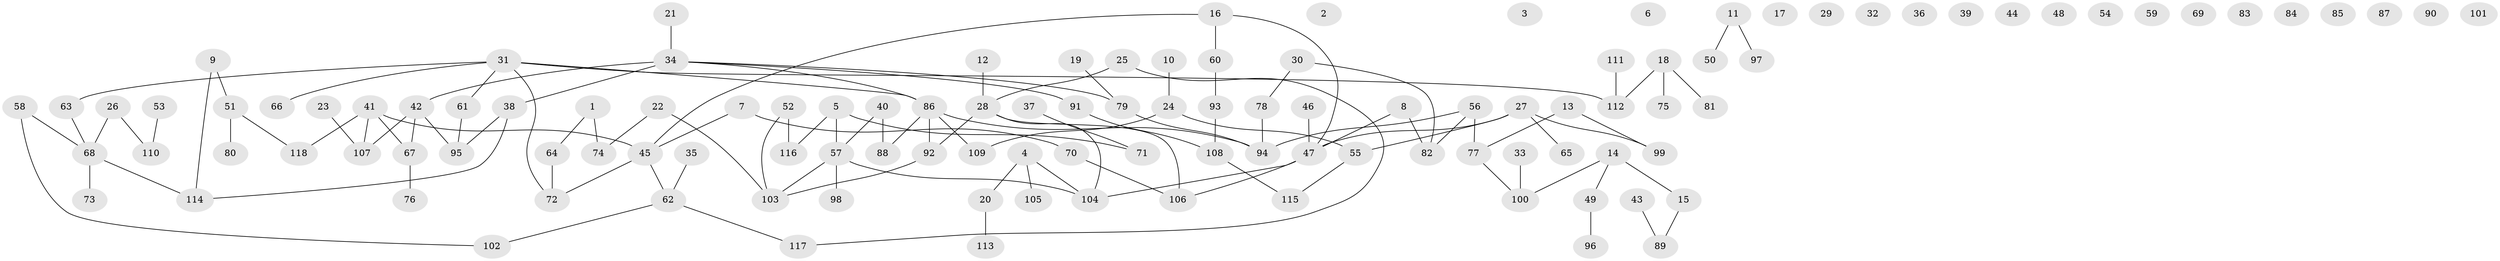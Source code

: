 // coarse degree distribution, {7: 0.034482758620689655, 5: 0.13793103448275862, 2: 0.3448275862068966, 8: 0.034482758620689655, 3: 0.20689655172413793, 4: 0.06896551724137931, 1: 0.1724137931034483}
// Generated by graph-tools (version 1.1) at 2025/48/03/04/25 22:48:05]
// undirected, 118 vertices, 119 edges
graph export_dot {
  node [color=gray90,style=filled];
  1;
  2;
  3;
  4;
  5;
  6;
  7;
  8;
  9;
  10;
  11;
  12;
  13;
  14;
  15;
  16;
  17;
  18;
  19;
  20;
  21;
  22;
  23;
  24;
  25;
  26;
  27;
  28;
  29;
  30;
  31;
  32;
  33;
  34;
  35;
  36;
  37;
  38;
  39;
  40;
  41;
  42;
  43;
  44;
  45;
  46;
  47;
  48;
  49;
  50;
  51;
  52;
  53;
  54;
  55;
  56;
  57;
  58;
  59;
  60;
  61;
  62;
  63;
  64;
  65;
  66;
  67;
  68;
  69;
  70;
  71;
  72;
  73;
  74;
  75;
  76;
  77;
  78;
  79;
  80;
  81;
  82;
  83;
  84;
  85;
  86;
  87;
  88;
  89;
  90;
  91;
  92;
  93;
  94;
  95;
  96;
  97;
  98;
  99;
  100;
  101;
  102;
  103;
  104;
  105;
  106;
  107;
  108;
  109;
  110;
  111;
  112;
  113;
  114;
  115;
  116;
  117;
  118;
  1 -- 64;
  1 -- 74;
  4 -- 20;
  4 -- 104;
  4 -- 105;
  5 -- 57;
  5 -- 71;
  5 -- 116;
  7 -- 45;
  7 -- 70;
  8 -- 47;
  8 -- 82;
  9 -- 51;
  9 -- 114;
  10 -- 24;
  11 -- 50;
  11 -- 97;
  12 -- 28;
  13 -- 77;
  13 -- 99;
  14 -- 15;
  14 -- 49;
  14 -- 100;
  15 -- 89;
  16 -- 45;
  16 -- 47;
  16 -- 60;
  18 -- 75;
  18 -- 81;
  18 -- 112;
  19 -- 79;
  20 -- 113;
  21 -- 34;
  22 -- 74;
  22 -- 103;
  23 -- 107;
  24 -- 55;
  24 -- 109;
  25 -- 28;
  25 -- 117;
  26 -- 68;
  26 -- 110;
  27 -- 47;
  27 -- 55;
  27 -- 65;
  27 -- 99;
  28 -- 92;
  28 -- 104;
  28 -- 106;
  30 -- 78;
  30 -- 82;
  31 -- 61;
  31 -- 63;
  31 -- 66;
  31 -- 72;
  31 -- 86;
  31 -- 112;
  33 -- 100;
  34 -- 38;
  34 -- 42;
  34 -- 79;
  34 -- 86;
  34 -- 91;
  35 -- 62;
  37 -- 71;
  38 -- 95;
  38 -- 114;
  40 -- 57;
  40 -- 88;
  41 -- 45;
  41 -- 67;
  41 -- 107;
  41 -- 118;
  42 -- 67;
  42 -- 95;
  42 -- 107;
  43 -- 89;
  45 -- 62;
  45 -- 72;
  46 -- 47;
  47 -- 104;
  47 -- 106;
  49 -- 96;
  51 -- 80;
  51 -- 118;
  52 -- 103;
  52 -- 116;
  53 -- 110;
  55 -- 115;
  56 -- 77;
  56 -- 82;
  56 -- 94;
  57 -- 98;
  57 -- 103;
  57 -- 104;
  58 -- 68;
  58 -- 102;
  60 -- 93;
  61 -- 95;
  62 -- 102;
  62 -- 117;
  63 -- 68;
  64 -- 72;
  67 -- 76;
  68 -- 73;
  68 -- 114;
  70 -- 106;
  77 -- 100;
  78 -- 94;
  79 -- 94;
  86 -- 88;
  86 -- 92;
  86 -- 94;
  86 -- 109;
  91 -- 108;
  92 -- 103;
  93 -- 108;
  108 -- 115;
  111 -- 112;
}
